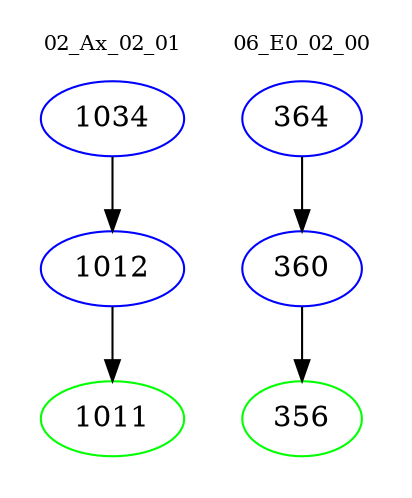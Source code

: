 digraph{
subgraph cluster_0 {
color = white
label = "02_Ax_02_01";
fontsize=10;
T0_1034 [label="1034", color="blue"]
T0_1034 -> T0_1012 [color="black"]
T0_1012 [label="1012", color="blue"]
T0_1012 -> T0_1011 [color="black"]
T0_1011 [label="1011", color="green"]
}
subgraph cluster_1 {
color = white
label = "06_E0_02_00";
fontsize=10;
T1_364 [label="364", color="blue"]
T1_364 -> T1_360 [color="black"]
T1_360 [label="360", color="blue"]
T1_360 -> T1_356 [color="black"]
T1_356 [label="356", color="green"]
}
}

